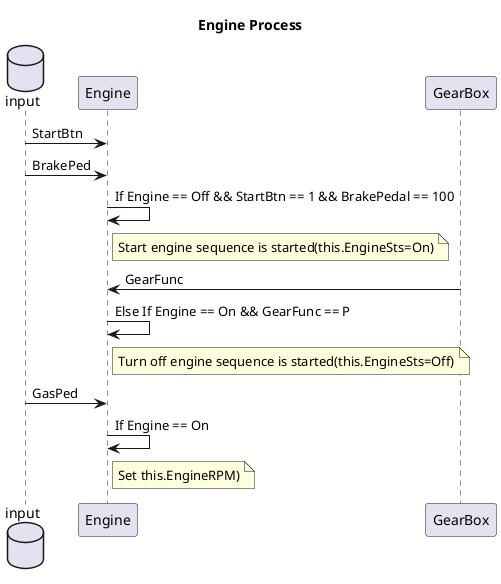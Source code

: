 @startuml 
title Engine Process
database input

Engine <- input : StartBtn
Engine <- input : BrakePed

Engine -> Engine : If Engine == Off && StartBtn == 1 && BrakePedal == 100
note right of Engine : Start engine sequence is started(this.EngineSts=On)

Engine <- GearBox : GearFunc
Engine -> Engine : Else If Engine == On && GearFunc == P
note right of Engine : Turn off engine sequence is started(this.EngineSts=Off)

Engine <- input : GasPed
Engine -> Engine : If Engine == On
note right of Engine : Set this.EngineRPM)


@enduml